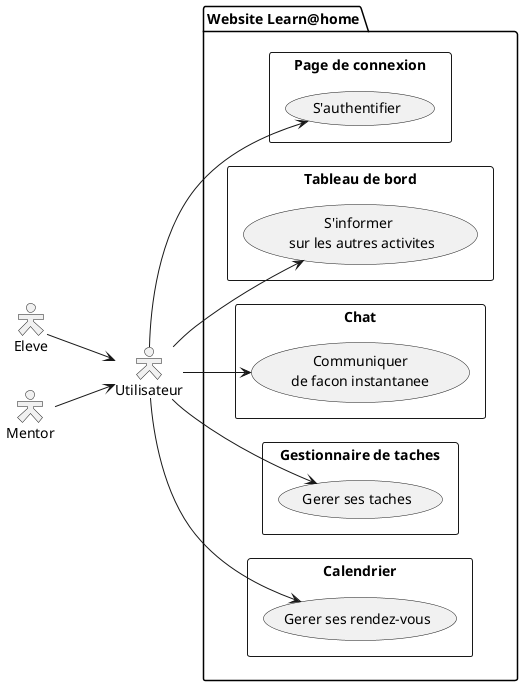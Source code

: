@startuml
skinparam actorStyle Hollow
left to right direction

:Eleve: as EL
:Mentor: as Mento
:Utilisateur: as U

Mento --> U
EL --> U

package "Website Learn@home" {
    rectangle "Page de connexion" {
        (S'authentifier) as ID
        U --> ID
    }
    rectangle "Tableau de bord" {
        (S'informer \n sur les autres activites) as S
        U --> S
    }
    rectangle "Chat" {
        (Communiquer\nde facon instantanee) as C
        U --> C
    }
    rectangle "Gestionnaire de taches" {
        (Gerer ses taches) as T
        U --> T
    }
    rectangle "Calendrier" {
        (Gerer ses rendez-vous) as G
        U --> G
    }
}

@enduml
